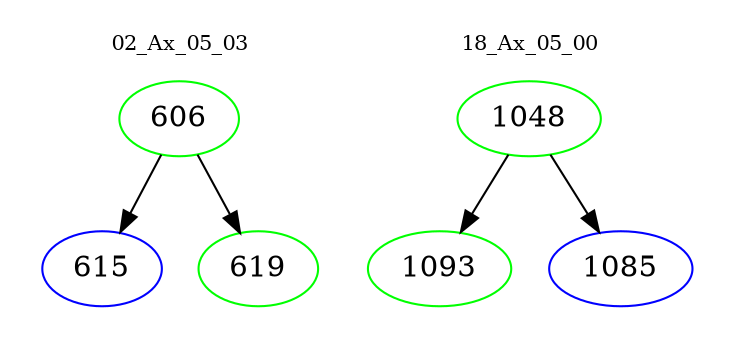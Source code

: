 digraph{
subgraph cluster_0 {
color = white
label = "02_Ax_05_03";
fontsize=10;
T0_606 [label="606", color="green"]
T0_606 -> T0_615 [color="black"]
T0_615 [label="615", color="blue"]
T0_606 -> T0_619 [color="black"]
T0_619 [label="619", color="green"]
}
subgraph cluster_1 {
color = white
label = "18_Ax_05_00";
fontsize=10;
T1_1048 [label="1048", color="green"]
T1_1048 -> T1_1093 [color="black"]
T1_1093 [label="1093", color="green"]
T1_1048 -> T1_1085 [color="black"]
T1_1085 [label="1085", color="blue"]
}
}
